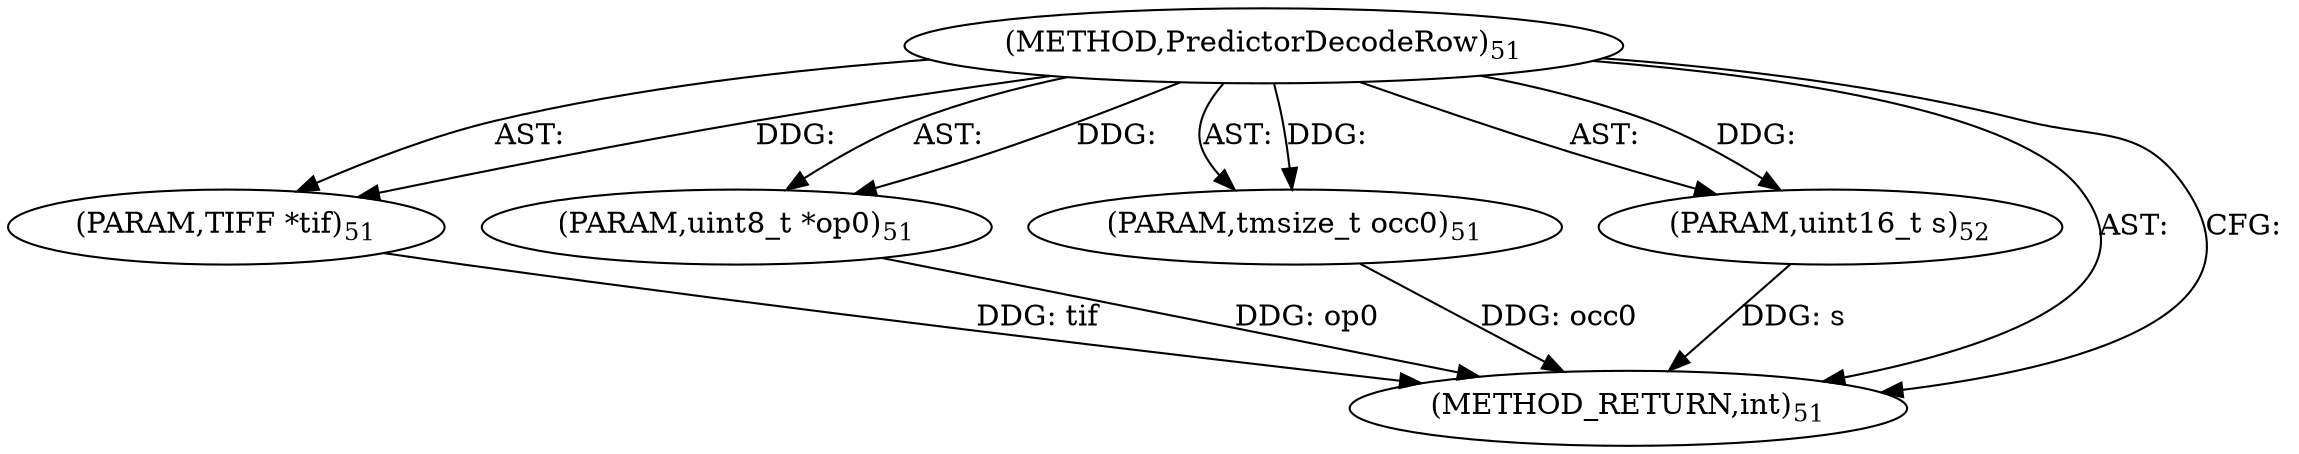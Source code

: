 digraph "PredictorDecodeRow" {  
"35710" [label = <(METHOD,PredictorDecodeRow)<SUB>51</SUB>> ]
"35711" [label = <(PARAM,TIFF *tif)<SUB>51</SUB>> ]
"35712" [label = <(PARAM,uint8_t *op0)<SUB>51</SUB>> ]
"35713" [label = <(PARAM,tmsize_t occ0)<SUB>51</SUB>> ]
"35714" [label = <(PARAM,uint16_t s)<SUB>52</SUB>> ]
"35715" [label = <(METHOD_RETURN,int)<SUB>51</SUB>> ]
  "35710" -> "35711"  [ label = "AST: "] 
  "35710" -> "35712"  [ label = "AST: "] 
  "35710" -> "35713"  [ label = "AST: "] 
  "35710" -> "35714"  [ label = "AST: "] 
  "35710" -> "35715"  [ label = "AST: "] 
  "35710" -> "35715"  [ label = "CFG: "] 
  "35711" -> "35715"  [ label = "DDG: tif"] 
  "35712" -> "35715"  [ label = "DDG: op0"] 
  "35713" -> "35715"  [ label = "DDG: occ0"] 
  "35714" -> "35715"  [ label = "DDG: s"] 
  "35710" -> "35711"  [ label = "DDG: "] 
  "35710" -> "35712"  [ label = "DDG: "] 
  "35710" -> "35713"  [ label = "DDG: "] 
  "35710" -> "35714"  [ label = "DDG: "] 
}
